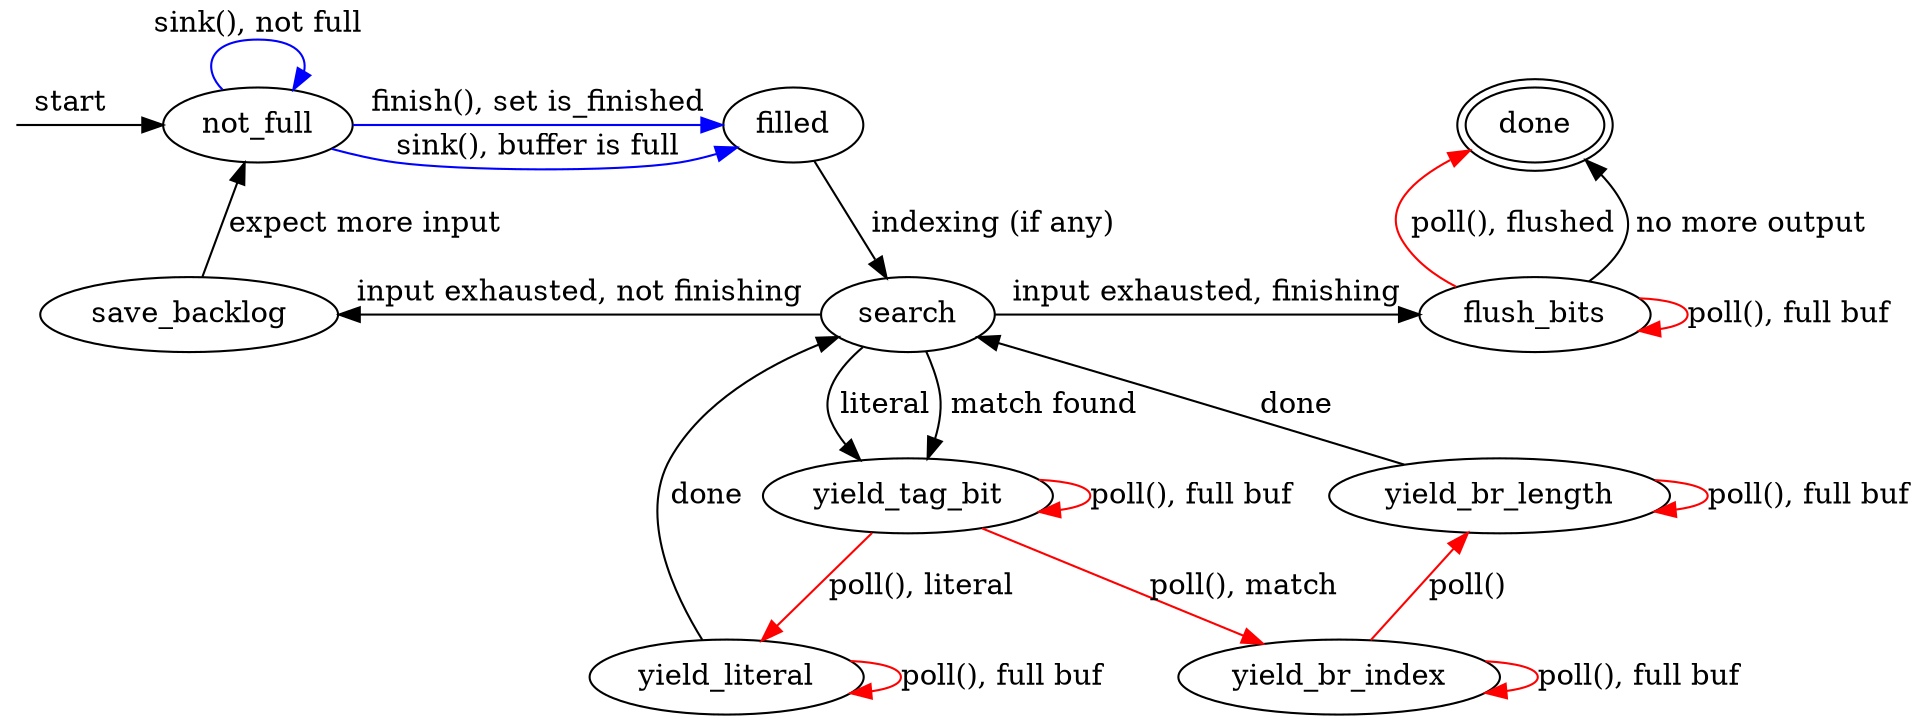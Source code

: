 digraph {
        //graph [label="Encoder state machine", labelloc="t"]
        start [style="invis", shape="point"]
        not_full
        filled
        search
        yield_tag_bit
        yield_literal
        yield_br_length
        yield_br_index
        save_backlog
        flush_bits
        done [peripheries=2]

        start->not_full [label="start    "]

        not_full->not_full [label="sink(), not full", color="blue",
	    tailport=nw, headport=ne]
        not_full->filled [label="sink(), buffer is full", color="blue"]
        not_full->filled [label="finish(), set is_finished", color="blue"]

        filled->search [label=" indexing (if any) "]

        search->yield_tag_bit [label=" literal "]
        search->yield_tag_bit [label=" match found "]
        search->save_backlog [label="input exhausted, not finishing",
	    constraint=false]
        search->flush_bits [label="input exhausted, finishing"]

        yield_tag_bit->yield_tag_bit [label="poll(), full buf", color="red"]
        yield_tag_bit->yield_literal [label="poll(), literal", color="red"]
        yield_tag_bit->yield_br_index [label="poll(), match", color="red"]

        yield_literal->yield_literal [label="poll(), full buf", color="red"]
        yield_literal->search [label="done"]

        yield_br_index->yield_br_index [label="poll(), full buf", color="red"]
        yield_br_index->yield_br_length [label="poll()", color="red"]

        yield_br_length->yield_br_length [label="poll(), full buf", color="red"]
        yield_br_length->search [label="done"]

        save_backlog->not_full [label="expect more input"]

        flush_bits->flush_bits [label="poll(), full buf", color="red"]
        flush_bits->done [label=" poll(), flushed ", color="red"]
        flush_bits->done [label=" no more output "]

	{ rank=same; start not_full filled done }
	{ rank=same; save_backlog search flush_bits }
	{ rank=same; yield_tag_bit yield_br_length }
}
